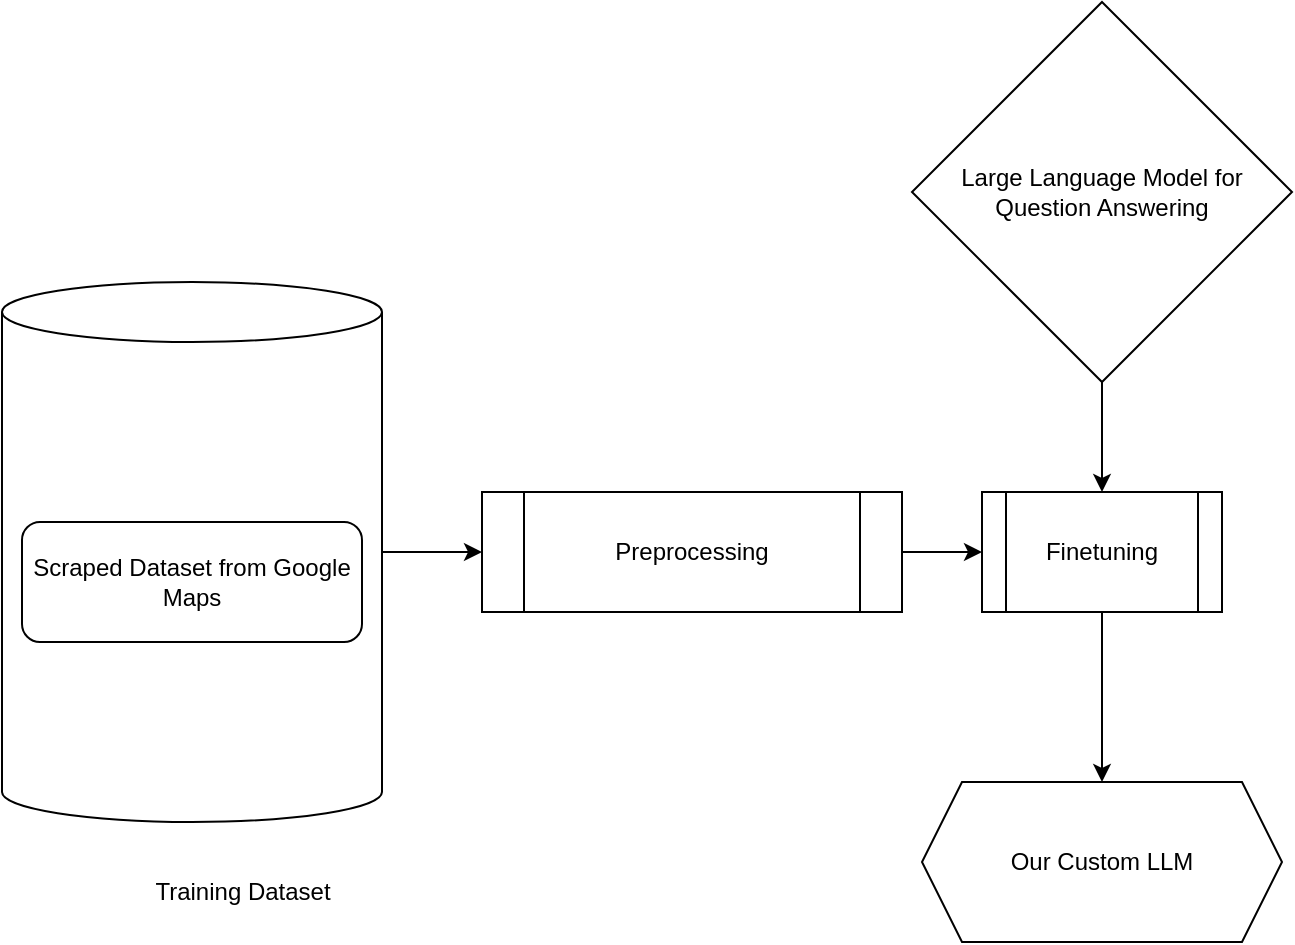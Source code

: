 <mxfile version="24.6.4" type="github">
  <diagram name="Page-1" id="iKAXJZAf1PLXWyzWDuRM">
    <mxGraphModel dx="1167" dy="619" grid="1" gridSize="10" guides="1" tooltips="1" connect="1" arrows="1" fold="1" page="1" pageScale="1" pageWidth="850" pageHeight="1100" math="0" shadow="0">
      <root>
        <mxCell id="0" />
        <mxCell id="1" parent="0" />
        <mxCell id="0VwKaWO4Tse9whwEBI7w-8" value="" style="edgeStyle=orthogonalEdgeStyle;rounded=0;orthogonalLoop=1;jettySize=auto;html=1;" edge="1" parent="1" source="0VwKaWO4Tse9whwEBI7w-4" target="0VwKaWO4Tse9whwEBI7w-6">
          <mxGeometry relative="1" as="geometry" />
        </mxCell>
        <mxCell id="0VwKaWO4Tse9whwEBI7w-4" value="" style="shape=cylinder3;whiteSpace=wrap;html=1;boundedLbl=1;backgroundOutline=1;size=15;" vertex="1" parent="1">
          <mxGeometry x="70" y="200" width="190" height="270" as="geometry" />
        </mxCell>
        <mxCell id="0VwKaWO4Tse9whwEBI7w-3" value="Scraped Dataset from Google Maps" style="rounded=1;whiteSpace=wrap;html=1;" vertex="1" parent="1">
          <mxGeometry x="80" y="320" width="170" height="60" as="geometry" />
        </mxCell>
        <mxCell id="0VwKaWO4Tse9whwEBI7w-5" value="Training Dataset" style="text;html=1;align=center;verticalAlign=middle;resizable=0;points=[];autosize=1;strokeColor=none;fillColor=none;" vertex="1" parent="1">
          <mxGeometry x="135" y="490" width="110" height="30" as="geometry" />
        </mxCell>
        <mxCell id="0VwKaWO4Tse9whwEBI7w-15" value="" style="edgeStyle=orthogonalEdgeStyle;rounded=0;orthogonalLoop=1;jettySize=auto;html=1;" edge="1" parent="1" source="0VwKaWO4Tse9whwEBI7w-6" target="0VwKaWO4Tse9whwEBI7w-13">
          <mxGeometry relative="1" as="geometry" />
        </mxCell>
        <mxCell id="0VwKaWO4Tse9whwEBI7w-6" value="Preprocessing" style="shape=process;whiteSpace=wrap;html=1;backgroundOutline=1;" vertex="1" parent="1">
          <mxGeometry x="310" y="305" width="210" height="60" as="geometry" />
        </mxCell>
        <mxCell id="0VwKaWO4Tse9whwEBI7w-11" style="edgeStyle=orthogonalEdgeStyle;rounded=0;orthogonalLoop=1;jettySize=auto;html=1;" edge="1" parent="1" source="0VwKaWO4Tse9whwEBI7w-13" target="0VwKaWO4Tse9whwEBI7w-10">
          <mxGeometry relative="1" as="geometry" />
        </mxCell>
        <mxCell id="0VwKaWO4Tse9whwEBI7w-9" value="Large Language Model for Question Answering" style="rhombus;whiteSpace=wrap;html=1;" vertex="1" parent="1">
          <mxGeometry x="525" y="60" width="190" height="190" as="geometry" />
        </mxCell>
        <mxCell id="0VwKaWO4Tse9whwEBI7w-10" value="Our Custom LLM" style="shape=hexagon;perimeter=hexagonPerimeter2;whiteSpace=wrap;html=1;fixedSize=1;" vertex="1" parent="1">
          <mxGeometry x="530" y="450" width="180" height="80" as="geometry" />
        </mxCell>
        <mxCell id="0VwKaWO4Tse9whwEBI7w-14" value="" style="edgeStyle=orthogonalEdgeStyle;rounded=0;orthogonalLoop=1;jettySize=auto;html=1;" edge="1" parent="1" source="0VwKaWO4Tse9whwEBI7w-9" target="0VwKaWO4Tse9whwEBI7w-13">
          <mxGeometry relative="1" as="geometry">
            <mxPoint x="625" y="250" as="sourcePoint" />
            <mxPoint x="625" y="480" as="targetPoint" />
          </mxGeometry>
        </mxCell>
        <mxCell id="0VwKaWO4Tse9whwEBI7w-13" value="Finetuning" style="shape=process;whiteSpace=wrap;html=1;backgroundOutline=1;" vertex="1" parent="1">
          <mxGeometry x="560" y="305" width="120" height="60" as="geometry" />
        </mxCell>
      </root>
    </mxGraphModel>
  </diagram>
</mxfile>
